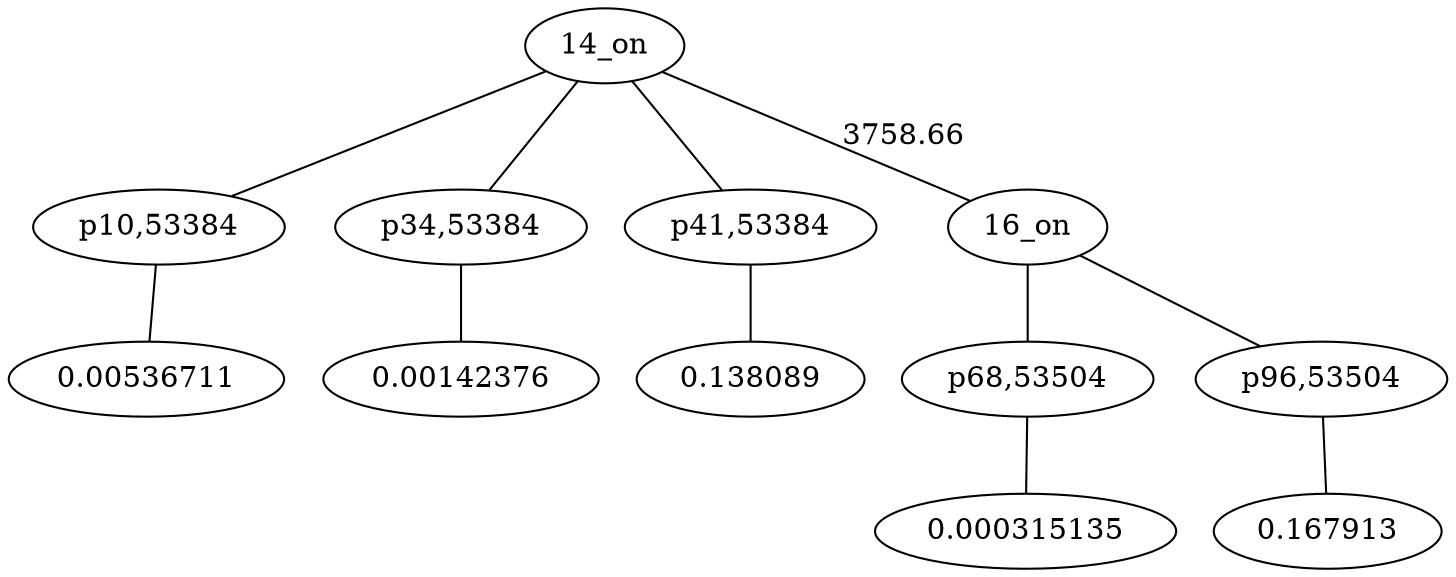 graph {
	"p10,53384" -- "c2"
	"c2" [ label="0.00536711", pos="22.1834,8.1274!"];
	"p34,53384" -- "c5"
	"c5" [ label="0.00142376", pos="8.04935,8.21772!"];
	"p41,53384" -- "c6"
	"c6" [ label="0.138089", pos="13.1812,12.5154!"];
	"p68,53504" -- "c9"
	"c9" [ label="0.000315135", pos="21.5735,1.75623!"];
	"p96,53504" -- "c12"
	"c12" [ label="0.167913", pos="16.2191,16.5931!"];
	"14_on" -- "16_on" [label="3758.66"]
	"14_on" -- "p10,53384"
	"14_on" -- "p34,53384"
	"14_on" -- "p41,53384"
	"16_on" -- "p68,53504"
	"16_on" -- "p96,53504"
}
